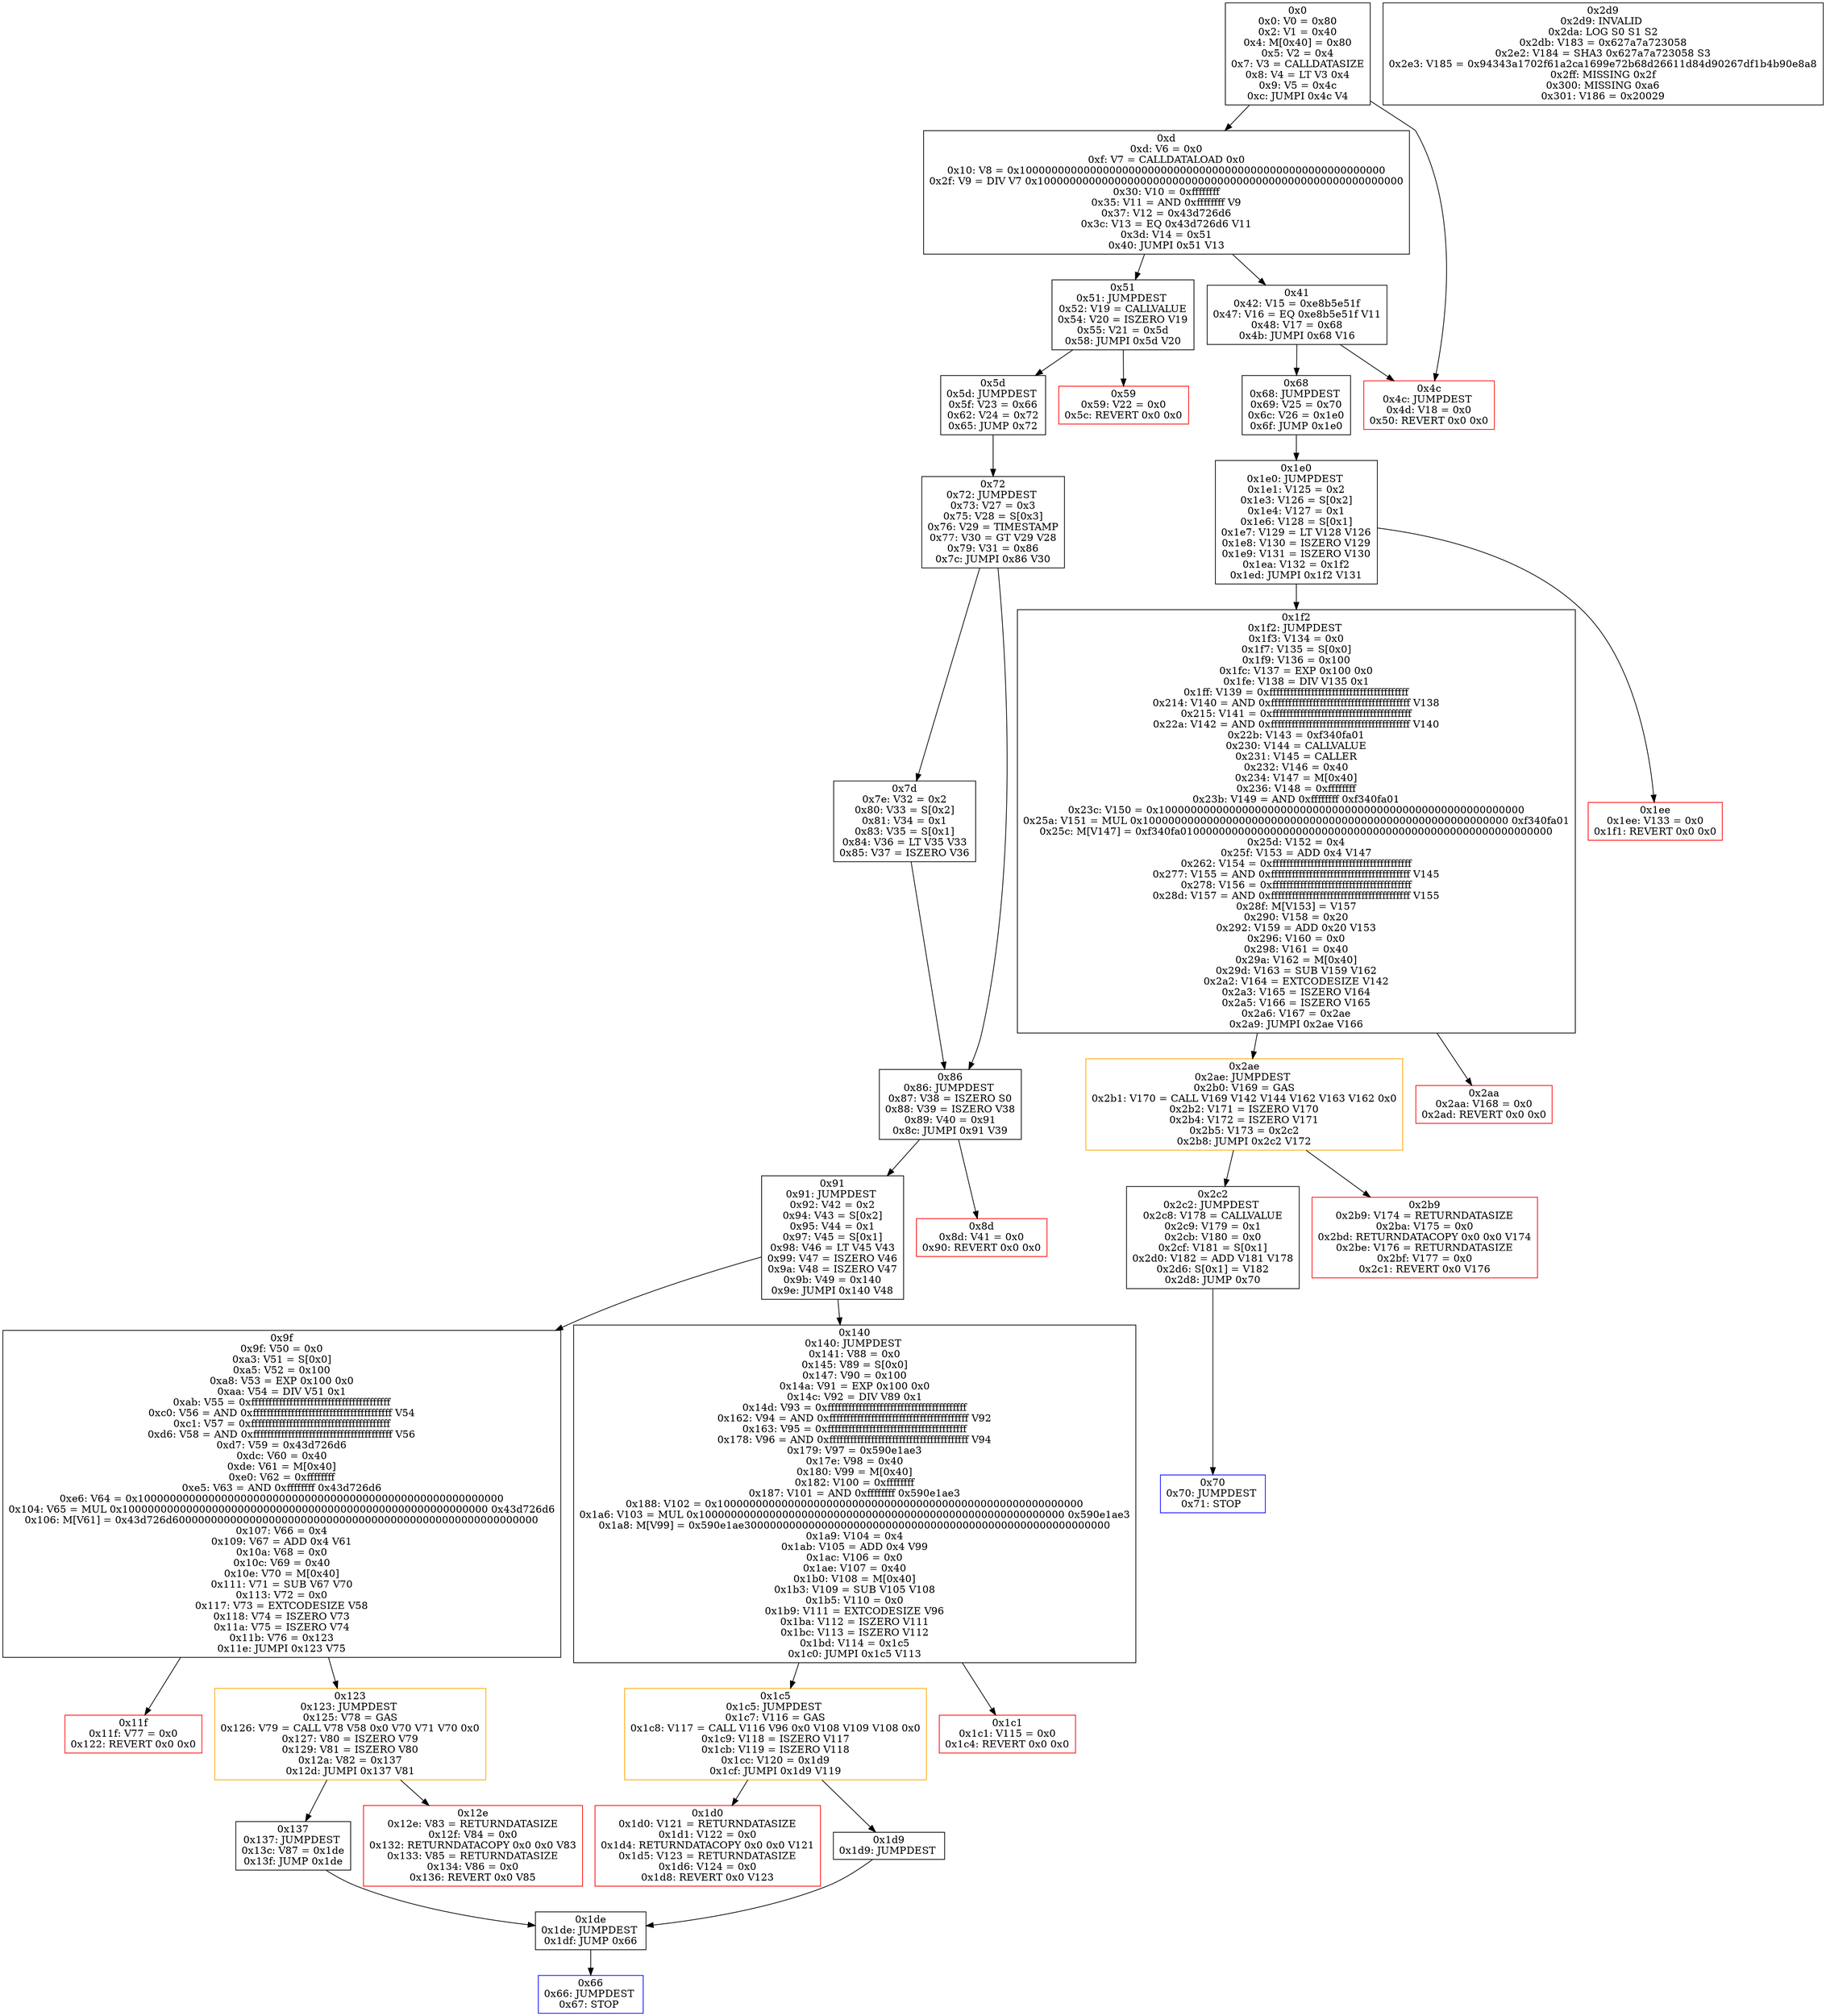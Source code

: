 digraph "crowdsale.bytecode" {
bgcolor=white;
"0x0" [color=black, label="0x0\n0x0: V0 = 0x80\n0x2: V1 = 0x40\n0x4: M[0x40] = 0x80\n0x5: V2 = 0x4\n0x7: V3 = CALLDATASIZE\n0x8: V4 = LT V3 0x4\n0x9: V5 = 0x4c\n0xc: JUMPI 0x4c V4\n", shape=box];
"0xd" [color=black, label="0xd\n0xd: V6 = 0x0\n0xf: V7 = CALLDATALOAD 0x0\n0x10: V8 = 0x100000000000000000000000000000000000000000000000000000000\n0x2f: V9 = DIV V7 0x100000000000000000000000000000000000000000000000000000000\n0x30: V10 = 0xffffffff\n0x35: V11 = AND 0xffffffff V9\n0x37: V12 = 0x43d726d6\n0x3c: V13 = EQ 0x43d726d6 V11\n0x3d: V14 = 0x51\n0x40: JUMPI 0x51 V13\n", shape=box];
"0x0" -> "0xd";
"0x4c" [color=red, label="0x4c\n0x4c: JUMPDEST \n0x4d: V18 = 0x0\n0x50: REVERT 0x0 0x0\n", shape=box];
"0x0" -> "0x4c";
"0x41" [color=black, label="0x41\n0x42: V15 = 0xe8b5e51f\n0x47: V16 = EQ 0xe8b5e51f V11\n0x48: V17 = 0x68\n0x4b: JUMPI 0x68 V16\n", shape=box];
"0xd" -> "0x41";
"0x51" [color=black, label="0x51\n0x51: JUMPDEST \n0x52: V19 = CALLVALUE\n0x54: V20 = ISZERO V19\n0x55: V21 = 0x5d\n0x58: JUMPI 0x5d V20\n", shape=box];
"0xd" -> "0x51";
"0x68" [color=black, label="0x68\n0x68: JUMPDEST \n0x69: V25 = 0x70\n0x6c: V26 = 0x1e0\n0x6f: JUMP 0x1e0\n", shape=box];
"0x41" -> "0x68";
"0x41" -> "0x4c";
"0x5d" [color=black, label="0x5d\n0x5d: JUMPDEST \n0x5f: V23 = 0x66\n0x62: V24 = 0x72\n0x65: JUMP 0x72\n", shape=box];
"0x51" -> "0x5d";
"0x59" [color=red, label="0x59\n0x59: V22 = 0x0\n0x5c: REVERT 0x0 0x0\n", shape=box];
"0x51" -> "0x59";
"0x72" [color=black, label="0x72\n0x72: JUMPDEST \n0x73: V27 = 0x3\n0x75: V28 = S[0x3]\n0x76: V29 = TIMESTAMP\n0x77: V30 = GT V29 V28\n0x79: V31 = 0x86\n0x7c: JUMPI 0x86 V30\n", shape=box];
"0x5d" -> "0x72";
"0x66" [color=blue, label="0x66\n0x66: JUMPDEST \n0x67: STOP \n", shape=box];
"0x1e0" [color=black, label="0x1e0\n0x1e0: JUMPDEST \n0x1e1: V125 = 0x2\n0x1e3: V126 = S[0x2]\n0x1e4: V127 = 0x1\n0x1e6: V128 = S[0x1]\n0x1e7: V129 = LT V128 V126\n0x1e8: V130 = ISZERO V129\n0x1e9: V131 = ISZERO V130\n0x1ea: V132 = 0x1f2\n0x1ed: JUMPI 0x1f2 V131\n", shape=box];
"0x68" -> "0x1e0";
"0x70" [color=blue, label="0x70\n0x70: JUMPDEST \n0x71: STOP \n", shape=box];
"0x7d" [color=black, label="0x7d\n0x7e: V32 = 0x2\n0x80: V33 = S[0x2]\n0x81: V34 = 0x1\n0x83: V35 = S[0x1]\n0x84: V36 = LT V35 V33\n0x85: V37 = ISZERO V36\n", shape=box];
"0x72" -> "0x7d";
"0x86" [color=black, label="0x86\n0x86: JUMPDEST \n0x87: V38 = ISZERO S0\n0x88: V39 = ISZERO V38\n0x89: V40 = 0x91\n0x8c: JUMPI 0x91 V39\n", shape=box];
"0x72" -> "0x86";
"0x7d" -> "0x86";
"0x91" [color=black, label="0x91\n0x91: JUMPDEST \n0x92: V42 = 0x2\n0x94: V43 = S[0x2]\n0x95: V44 = 0x1\n0x97: V45 = S[0x1]\n0x98: V46 = LT V45 V43\n0x99: V47 = ISZERO V46\n0x9a: V48 = ISZERO V47\n0x9b: V49 = 0x140\n0x9e: JUMPI 0x140 V48\n", shape=box];
"0x86" -> "0x91";
"0x8d" [color=red, label="0x8d\n0x8d: V41 = 0x0\n0x90: REVERT 0x0 0x0\n", shape=box];
"0x86" -> "0x8d";
"0x140" [color=black, label="0x140\n0x140: JUMPDEST \n0x141: V88 = 0x0\n0x145: V89 = S[0x0]\n0x147: V90 = 0x100\n0x14a: V91 = EXP 0x100 0x0\n0x14c: V92 = DIV V89 0x1\n0x14d: V93 = 0xffffffffffffffffffffffffffffffffffffffff\n0x162: V94 = AND 0xffffffffffffffffffffffffffffffffffffffff V92\n0x163: V95 = 0xffffffffffffffffffffffffffffffffffffffff\n0x178: V96 = AND 0xffffffffffffffffffffffffffffffffffffffff V94\n0x179: V97 = 0x590e1ae3\n0x17e: V98 = 0x40\n0x180: V99 = M[0x40]\n0x182: V100 = 0xffffffff\n0x187: V101 = AND 0xffffffff 0x590e1ae3\n0x188: V102 = 0x100000000000000000000000000000000000000000000000000000000\n0x1a6: V103 = MUL 0x100000000000000000000000000000000000000000000000000000000 0x590e1ae3\n0x1a8: M[V99] = 0x590e1ae300000000000000000000000000000000000000000000000000000000\n0x1a9: V104 = 0x4\n0x1ab: V105 = ADD 0x4 V99\n0x1ac: V106 = 0x0\n0x1ae: V107 = 0x40\n0x1b0: V108 = M[0x40]\n0x1b3: V109 = SUB V105 V108\n0x1b5: V110 = 0x0\n0x1b9: V111 = EXTCODESIZE V96\n0x1ba: V112 = ISZERO V111\n0x1bc: V113 = ISZERO V112\n0x1bd: V114 = 0x1c5\n0x1c0: JUMPI 0x1c5 V113\n", shape=box];
"0x91" -> "0x140";
"0x9f" [color=black, label="0x9f\n0x9f: V50 = 0x0\n0xa3: V51 = S[0x0]\n0xa5: V52 = 0x100\n0xa8: V53 = EXP 0x100 0x0\n0xaa: V54 = DIV V51 0x1\n0xab: V55 = 0xffffffffffffffffffffffffffffffffffffffff\n0xc0: V56 = AND 0xffffffffffffffffffffffffffffffffffffffff V54\n0xc1: V57 = 0xffffffffffffffffffffffffffffffffffffffff\n0xd6: V58 = AND 0xffffffffffffffffffffffffffffffffffffffff V56\n0xd7: V59 = 0x43d726d6\n0xdc: V60 = 0x40\n0xde: V61 = M[0x40]\n0xe0: V62 = 0xffffffff\n0xe5: V63 = AND 0xffffffff 0x43d726d6\n0xe6: V64 = 0x100000000000000000000000000000000000000000000000000000000\n0x104: V65 = MUL 0x100000000000000000000000000000000000000000000000000000000 0x43d726d6\n0x106: M[V61] = 0x43d726d600000000000000000000000000000000000000000000000000000000\n0x107: V66 = 0x4\n0x109: V67 = ADD 0x4 V61\n0x10a: V68 = 0x0\n0x10c: V69 = 0x40\n0x10e: V70 = M[0x40]\n0x111: V71 = SUB V67 V70\n0x113: V72 = 0x0\n0x117: V73 = EXTCODESIZE V58\n0x118: V74 = ISZERO V73\n0x11a: V75 = ISZERO V74\n0x11b: V76 = 0x123\n0x11e: JUMPI 0x123 V75\n", shape=box];
"0x91" -> "0x9f";
"0x11f" [color=red, label="0x11f\n0x11f: V77 = 0x0\n0x122: REVERT 0x0 0x0\n", shape=box];
"0x9f" -> "0x11f";
"0x123" [color=orange, label="0x123\n0x123: JUMPDEST \n0x125: V78 = GAS\n0x126: V79 = CALL V78 V58 0x0 V70 V71 V70 0x0\n0x127: V80 = ISZERO V79\n0x129: V81 = ISZERO V80\n0x12a: V82 = 0x137\n0x12d: JUMPI 0x137 V81\n", shape=box];
"0x9f" -> "0x123";
"0x137" [color=black, label="0x137\n0x137: JUMPDEST \n0x13c: V87 = 0x1de\n0x13f: JUMP 0x1de\n", shape=box];
"0x123" -> "0x137";
"0x12e" [color=red, label="0x12e\n0x12e: V83 = RETURNDATASIZE\n0x12f: V84 = 0x0\n0x132: RETURNDATACOPY 0x0 0x0 V83\n0x133: V85 = RETURNDATASIZE\n0x134: V86 = 0x0\n0x136: REVERT 0x0 V85\n", shape=box];
"0x123" -> "0x12e";
"0x1de" [color=black, label="0x1de\n0x1de: JUMPDEST \n0x1df: JUMP 0x66\n", shape=box];
"0x137" -> "0x1de";
"0x1c5" [color=orange, label="0x1c5\n0x1c5: JUMPDEST \n0x1c7: V116 = GAS\n0x1c8: V117 = CALL V116 V96 0x0 V108 V109 V108 0x0\n0x1c9: V118 = ISZERO V117\n0x1cb: V119 = ISZERO V118\n0x1cc: V120 = 0x1d9\n0x1cf: JUMPI 0x1d9 V119\n", shape=box];
"0x140" -> "0x1c5";
"0x1c1" [color=red, label="0x1c1\n0x1c1: V115 = 0x0\n0x1c4: REVERT 0x0 0x0\n", shape=box];
"0x140" -> "0x1c1";
"0x1d0" [color=red, label="0x1d0\n0x1d0: V121 = RETURNDATASIZE\n0x1d1: V122 = 0x0\n0x1d4: RETURNDATACOPY 0x0 0x0 V121\n0x1d5: V123 = RETURNDATASIZE\n0x1d6: V124 = 0x0\n0x1d8: REVERT 0x0 V123\n", shape=box];
"0x1c5" -> "0x1d0";
"0x1d9" [color=black, label="0x1d9\n0x1d9: JUMPDEST \n", shape=box];
"0x1c5" -> "0x1d9";
"0x1d9" -> "0x1de";
"0x1de" -> "0x66";
"0x1f2" [color=black, label="0x1f2\n0x1f2: JUMPDEST \n0x1f3: V134 = 0x0\n0x1f7: V135 = S[0x0]\n0x1f9: V136 = 0x100\n0x1fc: V137 = EXP 0x100 0x0\n0x1fe: V138 = DIV V135 0x1\n0x1ff: V139 = 0xffffffffffffffffffffffffffffffffffffffff\n0x214: V140 = AND 0xffffffffffffffffffffffffffffffffffffffff V138\n0x215: V141 = 0xffffffffffffffffffffffffffffffffffffffff\n0x22a: V142 = AND 0xffffffffffffffffffffffffffffffffffffffff V140\n0x22b: V143 = 0xf340fa01\n0x230: V144 = CALLVALUE\n0x231: V145 = CALLER\n0x232: V146 = 0x40\n0x234: V147 = M[0x40]\n0x236: V148 = 0xffffffff\n0x23b: V149 = AND 0xffffffff 0xf340fa01\n0x23c: V150 = 0x100000000000000000000000000000000000000000000000000000000\n0x25a: V151 = MUL 0x100000000000000000000000000000000000000000000000000000000 0xf340fa01\n0x25c: M[V147] = 0xf340fa0100000000000000000000000000000000000000000000000000000000\n0x25d: V152 = 0x4\n0x25f: V153 = ADD 0x4 V147\n0x262: V154 = 0xffffffffffffffffffffffffffffffffffffffff\n0x277: V155 = AND 0xffffffffffffffffffffffffffffffffffffffff V145\n0x278: V156 = 0xffffffffffffffffffffffffffffffffffffffff\n0x28d: V157 = AND 0xffffffffffffffffffffffffffffffffffffffff V155\n0x28f: M[V153] = V157\n0x290: V158 = 0x20\n0x292: V159 = ADD 0x20 V153\n0x296: V160 = 0x0\n0x298: V161 = 0x40\n0x29a: V162 = M[0x40]\n0x29d: V163 = SUB V159 V162\n0x2a2: V164 = EXTCODESIZE V142\n0x2a3: V165 = ISZERO V164\n0x2a5: V166 = ISZERO V165\n0x2a6: V167 = 0x2ae\n0x2a9: JUMPI 0x2ae V166\n", shape=box];
"0x1e0" -> "0x1f2";
"0x1ee" [color=red, label="0x1ee\n0x1ee: V133 = 0x0\n0x1f1: REVERT 0x0 0x0\n", shape=box];
"0x1e0" -> "0x1ee";
"0x2aa" [color=red, label="0x2aa\n0x2aa: V168 = 0x0\n0x2ad: REVERT 0x0 0x0\n", shape=box];
"0x1f2" -> "0x2aa";
"0x2ae" [color=orange, label="0x2ae\n0x2ae: JUMPDEST \n0x2b0: V169 = GAS\n0x2b1: V170 = CALL V169 V142 V144 V162 V163 V162 0x0\n0x2b2: V171 = ISZERO V170\n0x2b4: V172 = ISZERO V171\n0x2b5: V173 = 0x2c2\n0x2b8: JUMPI 0x2c2 V172\n", shape=box];
"0x1f2" -> "0x2ae";
"0x2c2" [color=black, label="0x2c2\n0x2c2: JUMPDEST \n0x2c8: V178 = CALLVALUE\n0x2c9: V179 = 0x1\n0x2cb: V180 = 0x0\n0x2cf: V181 = S[0x1]\n0x2d0: V182 = ADD V181 V178\n0x2d6: S[0x1] = V182\n0x2d8: JUMP 0x70\n", shape=box];
"0x2ae" -> "0x2c2";
"0x2b9" [color=red, label="0x2b9\n0x2b9: V174 = RETURNDATASIZE\n0x2ba: V175 = 0x0\n0x2bd: RETURNDATACOPY 0x0 0x0 V174\n0x2be: V176 = RETURNDATASIZE\n0x2bf: V177 = 0x0\n0x2c1: REVERT 0x0 V176\n", shape=box];
"0x2ae" -> "0x2b9";
"0x2c2" -> "0x70";
"0x2d9" [color=black, label="0x2d9\n0x2d9: INVALID \n0x2da: LOG S0 S1 S2\n0x2db: V183 = 0x627a7a723058\n0x2e2: V184 = SHA3 0x627a7a723058 S3\n0x2e3: V185 = 0x94343a1702f61a2ca1699e72b68d26611d84d90267df1b4b90e8a8\n0x2ff: MISSING 0x2f\n0x300: MISSING 0xa6\n0x301: V186 = 0x20029\n", shape=box];
}

